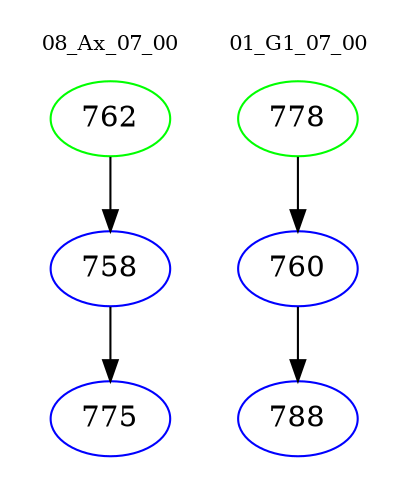 digraph{
subgraph cluster_0 {
color = white
label = "08_Ax_07_00";
fontsize=10;
T0_762 [label="762", color="green"]
T0_762 -> T0_758 [color="black"]
T0_758 [label="758", color="blue"]
T0_758 -> T0_775 [color="black"]
T0_775 [label="775", color="blue"]
}
subgraph cluster_1 {
color = white
label = "01_G1_07_00";
fontsize=10;
T1_778 [label="778", color="green"]
T1_778 -> T1_760 [color="black"]
T1_760 [label="760", color="blue"]
T1_760 -> T1_788 [color="black"]
T1_788 [label="788", color="blue"]
}
}

